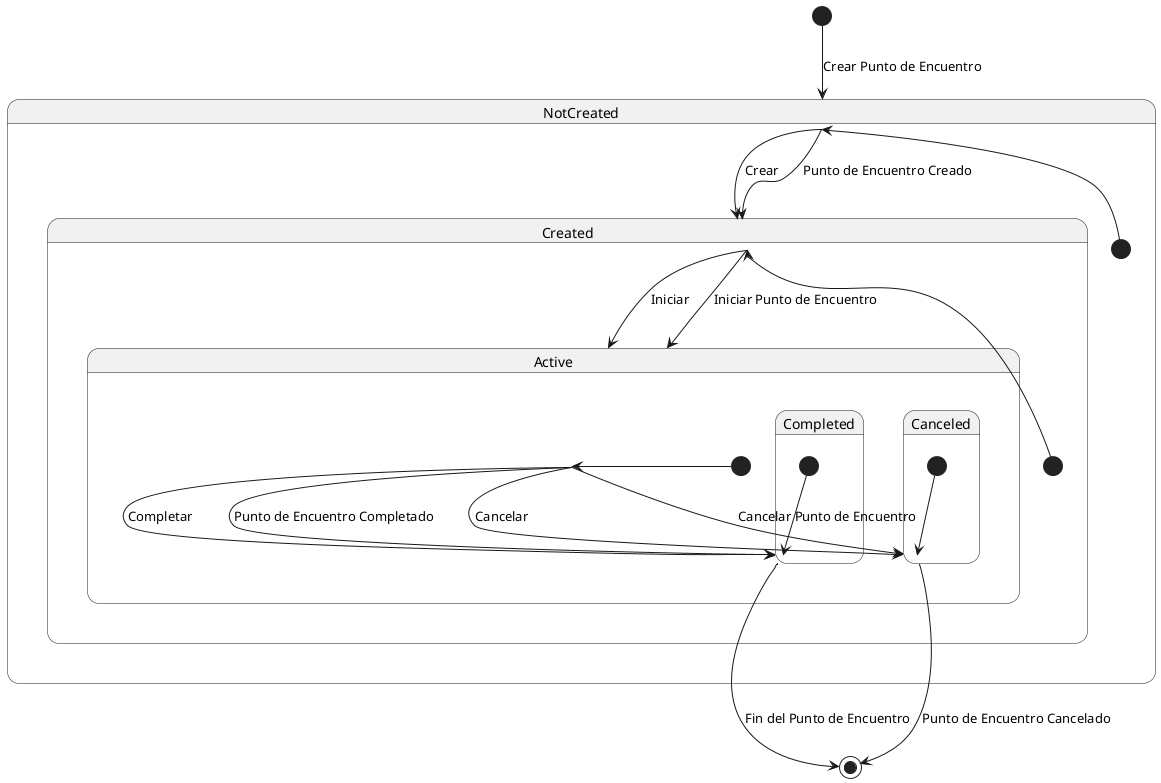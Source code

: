 @startuml state

state NotCreated {
  [*] --> NotCreated
  NotCreated --> Created : Crear
}

state Created {
  [*] --> Created
  Created --> Active : Iniciar
}

state Active {
  [*] --> Active
  Active --> Completed : Completar
  Active --> Canceled : Cancelar
}

state Completed {
  [*] --> Completed
}

state Canceled {
  [*] --> Canceled
}

[*] --> NotCreated : Crear Punto de Encuentro
NotCreated --> Created : Punto de Encuentro Creado
Created --> Active : Iniciar Punto de Encuentro
Active --> Completed : Punto de Encuentro Completado
Active --> Canceled : Cancelar Punto de Encuentro
Completed --> [*] : Fin del Punto de Encuentro
Canceled --> [*] : Punto de Encuentro Cancelado

@enduml
